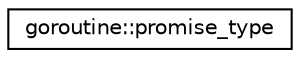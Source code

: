 digraph "Graphical Class Hierarchy"
{
  edge [fontname="Helvetica",fontsize="10",labelfontname="Helvetica",labelfontsize="10"];
  node [fontname="Helvetica",fontsize="10",shape=record];
  rankdir="LR";
  Node0 [label="goroutine::promise_type",height=0.2,width=0.4,color="black", fillcolor="white", style="filled",URL="$structgoroutine_1_1promise__type.html"];
}
